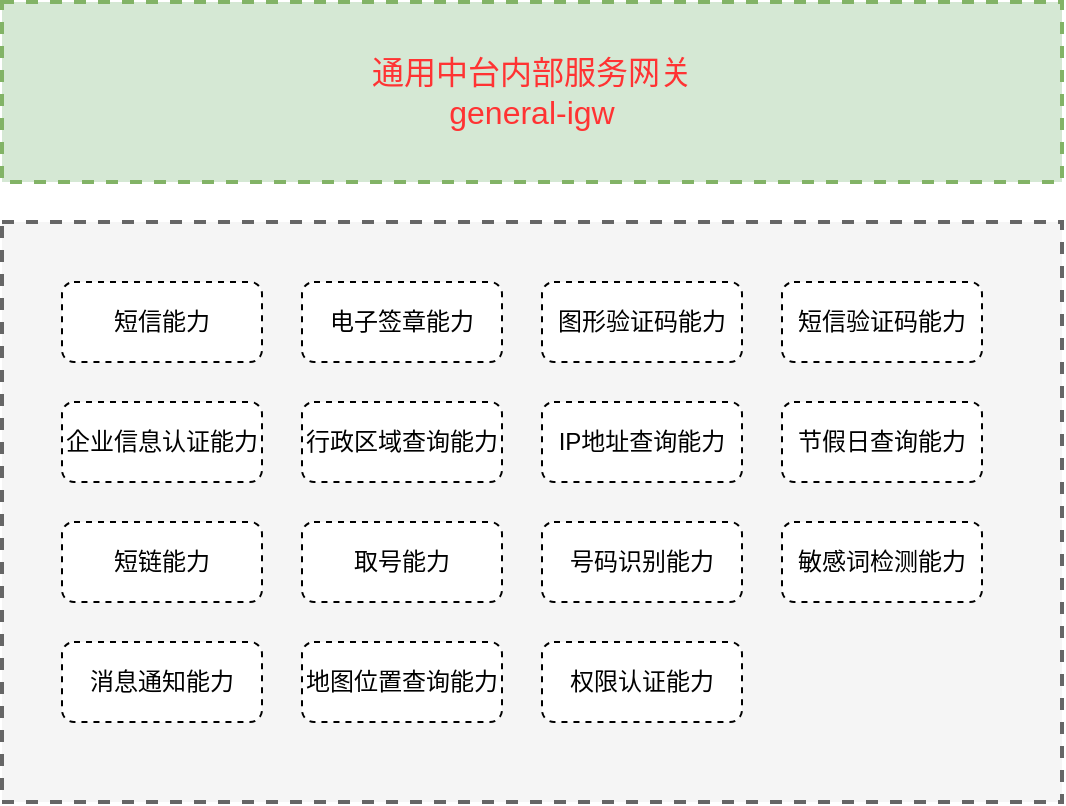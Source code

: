 <mxfile version="21.2.7" type="github">
  <diagram name="第 1 页" id="AXyZzWkZ8pdj3_SeKa3W">
    <mxGraphModel dx="1194" dy="751" grid="1" gridSize="10" guides="1" tooltips="1" connect="1" arrows="1" fold="1" page="1" pageScale="1" pageWidth="827" pageHeight="1169" math="0" shadow="0">
      <root>
        <mxCell id="0" />
        <mxCell id="1" parent="0" />
        <mxCell id="RbALh9PVd331pO-roLNB-1" value="&lt;font color=&quot;#ff3333&quot; style=&quot;font-size: 16px;&quot;&gt;通用中台内部服务网关&lt;br&gt;general-igw&lt;/font&gt;" style="rounded=0;whiteSpace=wrap;html=1;dashed=1;strokeWidth=2;fillColor=#d5e8d4;strokeColor=#82b366;" vertex="1" parent="1">
          <mxGeometry x="130" y="70" width="530" height="90" as="geometry" />
        </mxCell>
        <mxCell id="RbALh9PVd331pO-roLNB-2" value="" style="rounded=0;whiteSpace=wrap;html=1;dashed=1;strokeWidth=2;fillColor=#f5f5f5;fontColor=#333333;strokeColor=#666666;" vertex="1" parent="1">
          <mxGeometry x="130" y="180" width="530" height="290" as="geometry" />
        </mxCell>
        <mxCell id="RbALh9PVd331pO-roLNB-3" value="短信能力" style="rounded=1;whiteSpace=wrap;html=1;dashed=1;" vertex="1" parent="1">
          <mxGeometry x="160" y="210" width="100" height="40" as="geometry" />
        </mxCell>
        <mxCell id="RbALh9PVd331pO-roLNB-4" value="电子签章能力" style="rounded=1;whiteSpace=wrap;html=1;dashed=1;" vertex="1" parent="1">
          <mxGeometry x="280" y="210" width="100" height="40" as="geometry" />
        </mxCell>
        <mxCell id="RbALh9PVd331pO-roLNB-5" value="图形验证码能力" style="rounded=1;whiteSpace=wrap;html=1;dashed=1;" vertex="1" parent="1">
          <mxGeometry x="400" y="210" width="100" height="40" as="geometry" />
        </mxCell>
        <mxCell id="RbALh9PVd331pO-roLNB-6" value="短信验证码能力" style="rounded=1;whiteSpace=wrap;html=1;dashed=1;" vertex="1" parent="1">
          <mxGeometry x="520" y="210" width="100" height="40" as="geometry" />
        </mxCell>
        <mxCell id="RbALh9PVd331pO-roLNB-7" value="企业信息认证能力" style="rounded=1;whiteSpace=wrap;html=1;dashed=1;" vertex="1" parent="1">
          <mxGeometry x="160" y="270" width="100" height="40" as="geometry" />
        </mxCell>
        <mxCell id="RbALh9PVd331pO-roLNB-8" value="行政区域查询能力" style="rounded=1;whiteSpace=wrap;html=1;dashed=1;" vertex="1" parent="1">
          <mxGeometry x="280" y="270" width="100" height="40" as="geometry" />
        </mxCell>
        <mxCell id="RbALh9PVd331pO-roLNB-9" value="IP地址查询能力" style="rounded=1;whiteSpace=wrap;html=1;dashed=1;" vertex="1" parent="1">
          <mxGeometry x="400" y="270" width="100" height="40" as="geometry" />
        </mxCell>
        <mxCell id="RbALh9PVd331pO-roLNB-10" value="节假日查询能力" style="rounded=1;whiteSpace=wrap;html=1;dashed=1;" vertex="1" parent="1">
          <mxGeometry x="520" y="270" width="100" height="40" as="geometry" />
        </mxCell>
        <mxCell id="RbALh9PVd331pO-roLNB-11" value="短链能力" style="rounded=1;whiteSpace=wrap;html=1;dashed=1;" vertex="1" parent="1">
          <mxGeometry x="160" y="330" width="100" height="40" as="geometry" />
        </mxCell>
        <mxCell id="RbALh9PVd331pO-roLNB-12" value="取号能力" style="rounded=1;whiteSpace=wrap;html=1;dashed=1;" vertex="1" parent="1">
          <mxGeometry x="280" y="330" width="100" height="40" as="geometry" />
        </mxCell>
        <mxCell id="RbALh9PVd331pO-roLNB-13" value="号码识别能力" style="rounded=1;whiteSpace=wrap;html=1;dashed=1;" vertex="1" parent="1">
          <mxGeometry x="400" y="330" width="100" height="40" as="geometry" />
        </mxCell>
        <mxCell id="RbALh9PVd331pO-roLNB-14" value="敏感词检测能力" style="rounded=1;whiteSpace=wrap;html=1;dashed=1;" vertex="1" parent="1">
          <mxGeometry x="520" y="330" width="100" height="40" as="geometry" />
        </mxCell>
        <mxCell id="RbALh9PVd331pO-roLNB-15" value="消息通知能力" style="rounded=1;whiteSpace=wrap;html=1;dashed=1;" vertex="1" parent="1">
          <mxGeometry x="160" y="390" width="100" height="40" as="geometry" />
        </mxCell>
        <mxCell id="RbALh9PVd331pO-roLNB-16" value="地图位置查询能力" style="rounded=1;whiteSpace=wrap;html=1;dashed=1;" vertex="1" parent="1">
          <mxGeometry x="280" y="390" width="100" height="40" as="geometry" />
        </mxCell>
        <mxCell id="RbALh9PVd331pO-roLNB-17" value="权限认证能力" style="rounded=1;whiteSpace=wrap;html=1;dashed=1;" vertex="1" parent="1">
          <mxGeometry x="400" y="390" width="100" height="40" as="geometry" />
        </mxCell>
      </root>
    </mxGraphModel>
  </diagram>
</mxfile>

